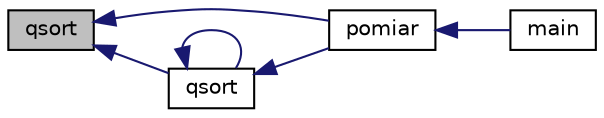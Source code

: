digraph G
{
  edge [fontname="Helvetica",fontsize="10",labelfontname="Helvetica",labelfontsize="10"];
  node [fontname="Helvetica",fontsize="10",shape=record];
  rankdir="LR";
  Node1 [label="qsort",height=0.2,width=0.4,color="black", fillcolor="grey75", style="filled" fontcolor="black"];
  Node1 -> Node2 [dir="back",color="midnightblue",fontsize="10",style="solid"];
  Node2 [label="pomiar",height=0.2,width=0.4,color="black", fillcolor="white", style="filled",URL="$pomiary_8cpp.html#a41466d87f95931be3de0eccdda4a563f",tooltip="Wczytuje liczby z pliku i porównuje sprawdzajac z zegarem."];
  Node2 -> Node3 [dir="back",color="midnightblue",fontsize="10",style="solid"];
  Node3 [label="main",height=0.2,width=0.4,color="black", fillcolor="white", style="filled",URL="$main_8cpp.html#ae66f6b31b5ad750f1fe042a706a4e3d4",tooltip="Moduł główny."];
  Node1 -> Node4 [dir="back",color="midnightblue",fontsize="10",style="solid"];
  Node4 [label="qsort",height=0.2,width=0.4,color="black", fillcolor="white", style="filled",URL="$sortowania_8cpp.html#a3f56cc7fcc2745ee52c1a3e22a88ddb4",tooltip="Z tablicy wybiera się element rozdzielający, po czym tablica jest dzielona na dwa fragmenty: do począ..."];
  Node4 -> Node2 [dir="back",color="midnightblue",fontsize="10",style="solid"];
  Node4 -> Node4 [dir="back",color="midnightblue",fontsize="10",style="solid"];
}
